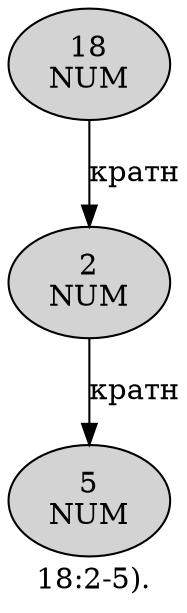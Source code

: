 digraph SENTENCE_377 {
	graph [label="18:2-5)."]
	node [style=filled]
		0 [label="18
NUM" color="" fillcolor=lightgray penwidth=1 shape=ellipse]
		2 [label="2
NUM" color="" fillcolor=lightgray penwidth=1 shape=ellipse]
		4 [label="5
NUM" color="" fillcolor=lightgray penwidth=1 shape=ellipse]
			0 -> 2 [label="кратн"]
			2 -> 4 [label="кратн"]
}